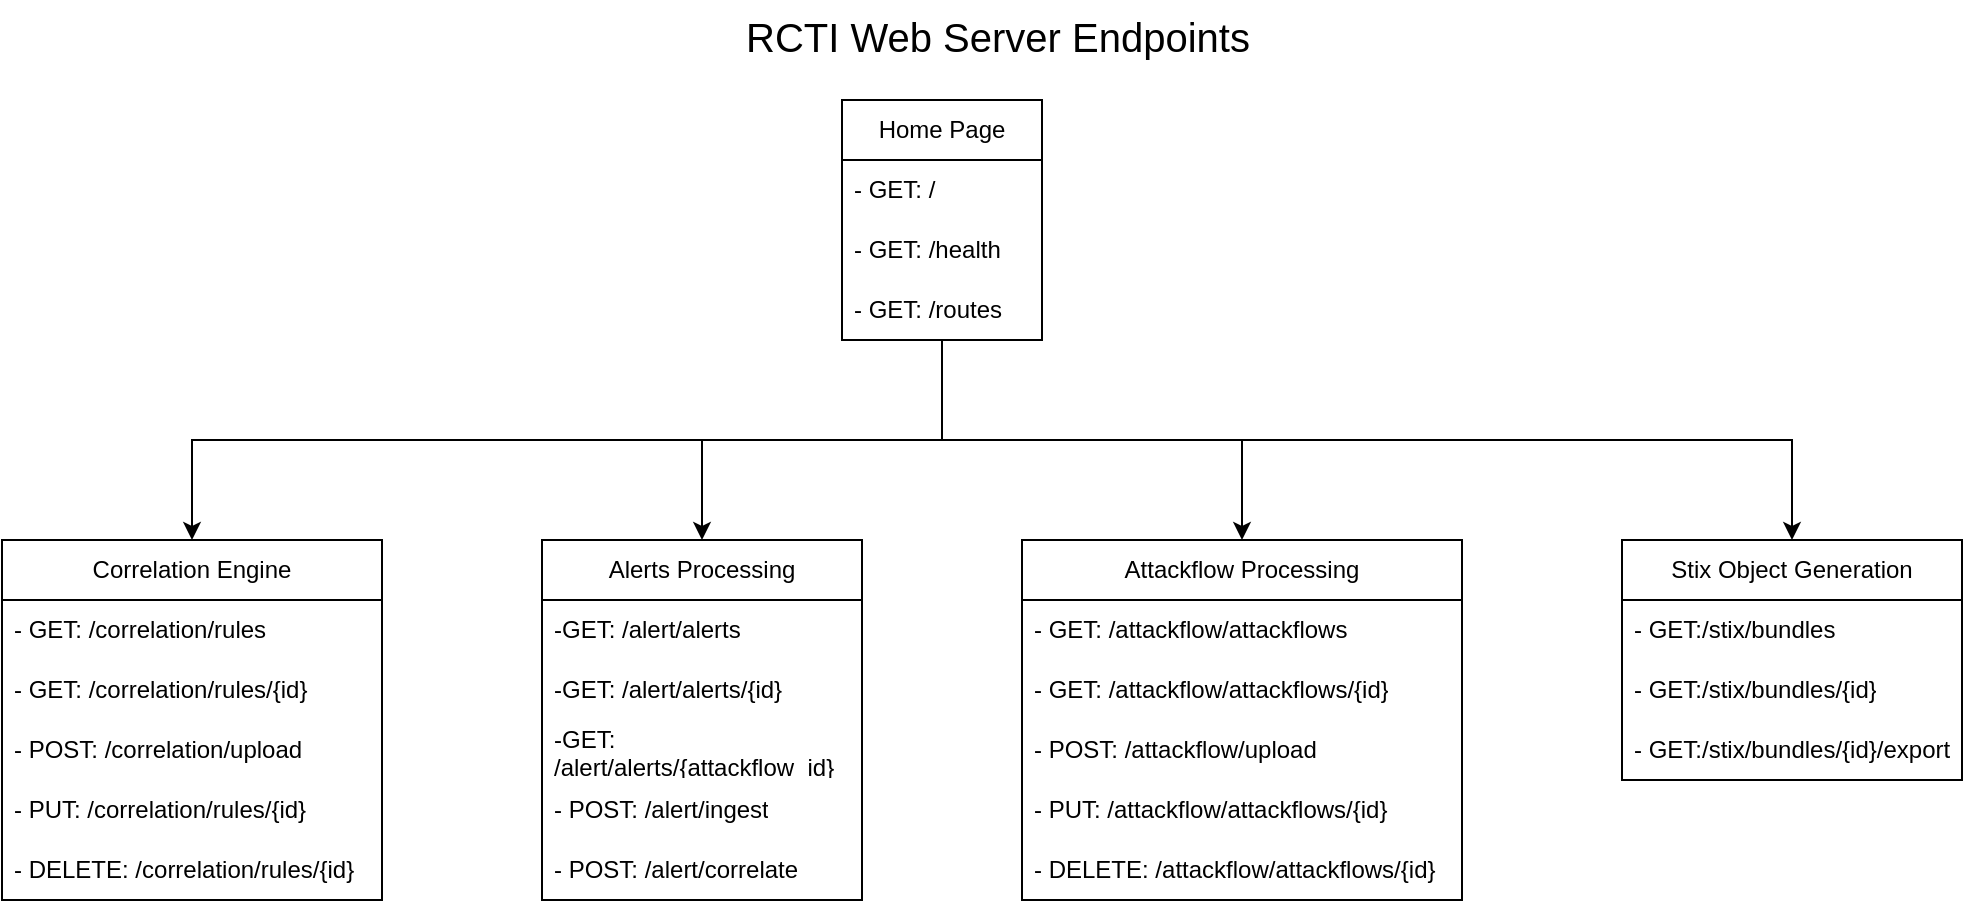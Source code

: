 <mxfile version="27.0.8">
  <diagram id="C5RBs43oDa-KdzZeNtuy" name="Page-1">
    <mxGraphModel dx="2253" dy="1912" grid="1" gridSize="10" guides="1" tooltips="1" connect="1" arrows="1" fold="1" page="1" pageScale="1" pageWidth="827" pageHeight="1169" math="0" shadow="0">
      <root>
        <mxCell id="WIyWlLk6GJQsqaUBKTNV-0" />
        <mxCell id="WIyWlLk6GJQsqaUBKTNV-1" parent="WIyWlLk6GJQsqaUBKTNV-0" />
        <mxCell id="aRaWYCR4P12FPKXvfcs2-6" style="edgeStyle=orthogonalEdgeStyle;rounded=0;orthogonalLoop=1;jettySize=auto;html=1;" edge="1" parent="WIyWlLk6GJQsqaUBKTNV-1" source="yF6jnyTj2Q5qDUWOKTP--29" target="yF6jnyTj2Q5qDUWOKTP--38">
          <mxGeometry relative="1" as="geometry">
            <Array as="points">
              <mxPoint x="420" y="210" />
              <mxPoint x="45" y="210" />
            </Array>
          </mxGeometry>
        </mxCell>
        <mxCell id="aRaWYCR4P12FPKXvfcs2-7" style="edgeStyle=orthogonalEdgeStyle;rounded=0;orthogonalLoop=1;jettySize=auto;html=1;" edge="1" parent="WIyWlLk6GJQsqaUBKTNV-1" source="yF6jnyTj2Q5qDUWOKTP--29" target="yF6jnyTj2Q5qDUWOKTP--68">
          <mxGeometry relative="1" as="geometry" />
        </mxCell>
        <mxCell id="aRaWYCR4P12FPKXvfcs2-8" style="edgeStyle=orthogonalEdgeStyle;rounded=0;orthogonalLoop=1;jettySize=auto;html=1;entryX=0.5;entryY=0;entryDx=0;entryDy=0;" edge="1" parent="WIyWlLk6GJQsqaUBKTNV-1" source="yF6jnyTj2Q5qDUWOKTP--29" target="yF6jnyTj2Q5qDUWOKTP--48">
          <mxGeometry relative="1" as="geometry" />
        </mxCell>
        <mxCell id="aRaWYCR4P12FPKXvfcs2-9" style="edgeStyle=orthogonalEdgeStyle;rounded=0;orthogonalLoop=1;jettySize=auto;html=1;" edge="1" parent="WIyWlLk6GJQsqaUBKTNV-1" source="yF6jnyTj2Q5qDUWOKTP--29" target="yF6jnyTj2Q5qDUWOKTP--53">
          <mxGeometry relative="1" as="geometry">
            <Array as="points">
              <mxPoint x="420" y="210" />
              <mxPoint x="845" y="210" />
            </Array>
          </mxGeometry>
        </mxCell>
        <mxCell id="yF6jnyTj2Q5qDUWOKTP--29" value="Home Page" style="swimlane;fontStyle=0;childLayout=stackLayout;horizontal=1;startSize=30;horizontalStack=0;resizeParent=1;resizeParentMax=0;resizeLast=0;collapsible=1;marginBottom=0;whiteSpace=wrap;html=1;" parent="WIyWlLk6GJQsqaUBKTNV-1" vertex="1">
          <mxGeometry x="370" y="40" width="100" height="120" as="geometry" />
        </mxCell>
        <mxCell id="yF6jnyTj2Q5qDUWOKTP--30" value="- GET: /" style="text;strokeColor=none;fillColor=none;align=left;verticalAlign=middle;spacingLeft=4;spacingRight=4;overflow=hidden;points=[[0,0.5],[1,0.5]];portConstraint=eastwest;rotatable=0;whiteSpace=wrap;html=1;" parent="yF6jnyTj2Q5qDUWOKTP--29" vertex="1">
          <mxGeometry y="30" width="100" height="30" as="geometry" />
        </mxCell>
        <mxCell id="yF6jnyTj2Q5qDUWOKTP--47" value="- GET: /health" style="text;strokeColor=none;fillColor=none;align=left;verticalAlign=middle;spacingLeft=4;spacingRight=4;overflow=hidden;points=[[0,0.5],[1,0.5]];portConstraint=eastwest;rotatable=0;whiteSpace=wrap;html=1;" parent="yF6jnyTj2Q5qDUWOKTP--29" vertex="1">
          <mxGeometry y="60" width="100" height="30" as="geometry" />
        </mxCell>
        <mxCell id="yF6jnyTj2Q5qDUWOKTP--52" value="- GET: /routes" style="text;strokeColor=none;fillColor=none;align=left;verticalAlign=middle;spacingLeft=4;spacingRight=4;overflow=hidden;points=[[0,0.5],[1,0.5]];portConstraint=eastwest;rotatable=0;whiteSpace=wrap;html=1;" parent="yF6jnyTj2Q5qDUWOKTP--29" vertex="1">
          <mxGeometry y="90" width="100" height="30" as="geometry" />
        </mxCell>
        <mxCell id="yF6jnyTj2Q5qDUWOKTP--33" value="&lt;span style=&quot;color: rgb(0, 0, 0); font-family: Helvetica; font-size: 20px; font-style: normal; font-variant-ligatures: normal; font-variant-caps: normal; font-weight: 400; letter-spacing: normal; orphans: 2; text-align: center; text-indent: 0px; text-transform: none; widows: 2; word-spacing: 0px; -webkit-text-stroke-width: 0px; white-space: nowrap; text-decoration-thickness: initial; text-decoration-style: initial; text-decoration-color: initial; float: none; display: inline !important;&quot;&gt;RCTI Web Server Endpoints&lt;/span&gt;" style="text;whiteSpace=wrap;html=1;" parent="WIyWlLk6GJQsqaUBKTNV-1" vertex="1">
          <mxGeometry x="320" y="-10" width="260" height="50" as="geometry" />
        </mxCell>
        <mxCell id="yF6jnyTj2Q5qDUWOKTP--38" value="Correlation Engine" style="swimlane;fontStyle=0;childLayout=stackLayout;horizontal=1;startSize=30;horizontalStack=0;resizeParent=1;resizeParentMax=0;resizeLast=0;collapsible=1;marginBottom=0;whiteSpace=wrap;html=1;" parent="WIyWlLk6GJQsqaUBKTNV-1" vertex="1">
          <mxGeometry x="-50" y="260" width="190" height="180" as="geometry" />
        </mxCell>
        <mxCell id="yF6jnyTj2Q5qDUWOKTP--74" value="- GET: /correlation/rules" style="text;strokeColor=none;fillColor=none;align=left;verticalAlign=middle;spacingLeft=4;spacingRight=4;overflow=hidden;points=[[0,0.5],[1,0.5]];portConstraint=eastwest;rotatable=0;whiteSpace=wrap;html=1;" parent="yF6jnyTj2Q5qDUWOKTP--38" vertex="1">
          <mxGeometry y="30" width="190" height="30" as="geometry" />
        </mxCell>
        <mxCell id="yF6jnyTj2Q5qDUWOKTP--39" value="- GET: /correlation/rules/{id}" style="text;strokeColor=none;fillColor=none;align=left;verticalAlign=middle;spacingLeft=4;spacingRight=4;overflow=hidden;points=[[0,0.5],[1,0.5]];portConstraint=eastwest;rotatable=0;whiteSpace=wrap;html=1;" parent="yF6jnyTj2Q5qDUWOKTP--38" vertex="1">
          <mxGeometry y="60" width="190" height="30" as="geometry" />
        </mxCell>
        <mxCell id="yF6jnyTj2Q5qDUWOKTP--41" value="- POST: /correlation/upload" style="text;strokeColor=none;fillColor=none;align=left;verticalAlign=middle;spacingLeft=4;spacingRight=4;overflow=hidden;points=[[0,0.5],[1,0.5]];portConstraint=eastwest;rotatable=0;whiteSpace=wrap;html=1;" parent="yF6jnyTj2Q5qDUWOKTP--38" vertex="1">
          <mxGeometry y="90" width="190" height="30" as="geometry" />
        </mxCell>
        <mxCell id="yF6jnyTj2Q5qDUWOKTP--82" value="- PUT: /correlation/rules/{id}" style="text;strokeColor=none;fillColor=none;align=left;verticalAlign=middle;spacingLeft=4;spacingRight=4;overflow=hidden;points=[[0,0.5],[1,0.5]];portConstraint=eastwest;rotatable=0;whiteSpace=wrap;html=1;" parent="yF6jnyTj2Q5qDUWOKTP--38" vertex="1">
          <mxGeometry y="120" width="190" height="30" as="geometry" />
        </mxCell>
        <mxCell id="yF6jnyTj2Q5qDUWOKTP--83" value="- DELETE: /correlation/rules/{id}" style="text;strokeColor=none;fillColor=none;align=left;verticalAlign=middle;spacingLeft=4;spacingRight=4;overflow=hidden;points=[[0,0.5],[1,0.5]];portConstraint=eastwest;rotatable=0;whiteSpace=wrap;html=1;" parent="yF6jnyTj2Q5qDUWOKTP--38" vertex="1">
          <mxGeometry y="150" width="190" height="30" as="geometry" />
        </mxCell>
        <mxCell id="yF6jnyTj2Q5qDUWOKTP--48" value="Attackflow Processing" style="swimlane;fontStyle=0;childLayout=stackLayout;horizontal=1;startSize=30;horizontalStack=0;resizeParent=1;resizeParentMax=0;resizeLast=0;collapsible=1;marginBottom=0;whiteSpace=wrap;html=1;" parent="WIyWlLk6GJQsqaUBKTNV-1" vertex="1">
          <mxGeometry x="460" y="260" width="220" height="180" as="geometry" />
        </mxCell>
        <mxCell id="yF6jnyTj2Q5qDUWOKTP--50" value="- GET: /attackflow/attackflows" style="text;strokeColor=none;fillColor=none;align=left;verticalAlign=middle;spacingLeft=4;spacingRight=4;overflow=hidden;points=[[0,0.5],[1,0.5]];portConstraint=eastwest;rotatable=0;whiteSpace=wrap;html=1;" parent="yF6jnyTj2Q5qDUWOKTP--48" vertex="1">
          <mxGeometry y="30" width="220" height="30" as="geometry" />
        </mxCell>
        <mxCell id="yF6jnyTj2Q5qDUWOKTP--79" value="- GET: /attackflow/attackflows/{id}" style="text;strokeColor=none;fillColor=none;align=left;verticalAlign=middle;spacingLeft=4;spacingRight=4;overflow=hidden;points=[[0,0.5],[1,0.5]];portConstraint=eastwest;rotatable=0;whiteSpace=wrap;html=1;" parent="yF6jnyTj2Q5qDUWOKTP--48" vertex="1">
          <mxGeometry y="60" width="220" height="30" as="geometry" />
        </mxCell>
        <mxCell id="yF6jnyTj2Q5qDUWOKTP--51" value="- POST: /attackflow/upload" style="text;strokeColor=none;fillColor=none;align=left;verticalAlign=middle;spacingLeft=4;spacingRight=4;overflow=hidden;points=[[0,0.5],[1,0.5]];portConstraint=eastwest;rotatable=0;whiteSpace=wrap;html=1;" parent="yF6jnyTj2Q5qDUWOKTP--48" vertex="1">
          <mxGeometry y="90" width="220" height="30" as="geometry" />
        </mxCell>
        <mxCell id="yF6jnyTj2Q5qDUWOKTP--84" value="- PUT: /attackflow/attackflows/{id}" style="text;strokeColor=none;fillColor=none;align=left;verticalAlign=middle;spacingLeft=4;spacingRight=4;overflow=hidden;points=[[0,0.5],[1,0.5]];portConstraint=eastwest;rotatable=0;whiteSpace=wrap;html=1;" parent="yF6jnyTj2Q5qDUWOKTP--48" vertex="1">
          <mxGeometry y="120" width="220" height="30" as="geometry" />
        </mxCell>
        <mxCell id="yF6jnyTj2Q5qDUWOKTP--85" value="- DELETE: /attackflow/attackflows/{id}" style="text;strokeColor=none;fillColor=none;align=left;verticalAlign=middle;spacingLeft=4;spacingRight=4;overflow=hidden;points=[[0,0.5],[1,0.5]];portConstraint=eastwest;rotatable=0;whiteSpace=wrap;html=1;" parent="yF6jnyTj2Q5qDUWOKTP--48" vertex="1">
          <mxGeometry y="150" width="220" height="30" as="geometry" />
        </mxCell>
        <mxCell id="yF6jnyTj2Q5qDUWOKTP--53" value="Stix Object Generation" style="swimlane;fontStyle=0;childLayout=stackLayout;horizontal=1;startSize=30;horizontalStack=0;resizeParent=1;resizeParentMax=0;resizeLast=0;collapsible=1;marginBottom=0;whiteSpace=wrap;html=1;" parent="WIyWlLk6GJQsqaUBKTNV-1" vertex="1">
          <mxGeometry x="760" y="260" width="170" height="120" as="geometry" />
        </mxCell>
        <mxCell id="yF6jnyTj2Q5qDUWOKTP--54" value="- GET:/stix/bundles" style="text;strokeColor=none;fillColor=none;align=left;verticalAlign=middle;spacingLeft=4;spacingRight=4;overflow=hidden;points=[[0,0.5],[1,0.5]];portConstraint=eastwest;rotatable=0;whiteSpace=wrap;html=1;" parent="yF6jnyTj2Q5qDUWOKTP--53" vertex="1">
          <mxGeometry y="30" width="170" height="30" as="geometry" />
        </mxCell>
        <mxCell id="yF6jnyTj2Q5qDUWOKTP--86" value="- GET:/stix/bundles/{id}" style="text;strokeColor=none;fillColor=none;align=left;verticalAlign=middle;spacingLeft=4;spacingRight=4;overflow=hidden;points=[[0,0.5],[1,0.5]];portConstraint=eastwest;rotatable=0;whiteSpace=wrap;html=1;" parent="yF6jnyTj2Q5qDUWOKTP--53" vertex="1">
          <mxGeometry y="60" width="170" height="30" as="geometry" />
        </mxCell>
        <mxCell id="yF6jnyTj2Q5qDUWOKTP--87" value="- GET:/stix/bundles/{id}/export" style="text;strokeColor=none;fillColor=none;align=left;verticalAlign=middle;spacingLeft=4;spacingRight=4;overflow=hidden;points=[[0,0.5],[1,0.5]];portConstraint=eastwest;rotatable=0;whiteSpace=wrap;html=1;" parent="yF6jnyTj2Q5qDUWOKTP--53" vertex="1">
          <mxGeometry y="90" width="170" height="30" as="geometry" />
        </mxCell>
        <mxCell id="yF6jnyTj2Q5qDUWOKTP--68" value="Alerts Processing" style="swimlane;fontStyle=0;childLayout=stackLayout;horizontal=1;startSize=30;horizontalStack=0;resizeParent=1;resizeParentMax=0;resizeLast=0;collapsible=1;marginBottom=0;whiteSpace=wrap;html=1;" parent="WIyWlLk6GJQsqaUBKTNV-1" vertex="1">
          <mxGeometry x="220" y="260" width="160" height="180" as="geometry" />
        </mxCell>
        <mxCell id="yF6jnyTj2Q5qDUWOKTP--69" value="-GET: /alert/alerts" style="text;strokeColor=none;fillColor=none;align=left;verticalAlign=middle;spacingLeft=4;spacingRight=4;overflow=hidden;points=[[0,0.5],[1,0.5]];portConstraint=eastwest;rotatable=0;whiteSpace=wrap;html=1;" parent="yF6jnyTj2Q5qDUWOKTP--68" vertex="1">
          <mxGeometry y="30" width="160" height="30" as="geometry" />
        </mxCell>
        <mxCell id="yF6jnyTj2Q5qDUWOKTP--78" value="-GET: /alert/alerts/{id}" style="text;strokeColor=none;fillColor=none;align=left;verticalAlign=middle;spacingLeft=4;spacingRight=4;overflow=hidden;points=[[0,0.5],[1,0.5]];portConstraint=eastwest;rotatable=0;whiteSpace=wrap;html=1;" parent="yF6jnyTj2Q5qDUWOKTP--68" vertex="1">
          <mxGeometry y="60" width="160" height="30" as="geometry" />
        </mxCell>
        <mxCell id="aRaWYCR4P12FPKXvfcs2-1" value="-GET: /alert/alerts/{attackflow_id}" style="text;strokeColor=none;fillColor=none;align=left;verticalAlign=middle;spacingLeft=4;spacingRight=4;overflow=hidden;points=[[0,0.5],[1,0.5]];portConstraint=eastwest;rotatable=0;whiteSpace=wrap;html=1;" vertex="1" parent="yF6jnyTj2Q5qDUWOKTP--68">
          <mxGeometry y="90" width="160" height="30" as="geometry" />
        </mxCell>
        <mxCell id="yF6jnyTj2Q5qDUWOKTP--70" value="- POST: /alert/ingest" style="text;strokeColor=none;fillColor=none;align=left;verticalAlign=middle;spacingLeft=4;spacingRight=4;overflow=hidden;points=[[0,0.5],[1,0.5]];portConstraint=eastwest;rotatable=0;whiteSpace=wrap;html=1;" parent="yF6jnyTj2Q5qDUWOKTP--68" vertex="1">
          <mxGeometry y="120" width="160" height="30" as="geometry" />
        </mxCell>
        <mxCell id="yF6jnyTj2Q5qDUWOKTP--71" value="- POST: /alert/correlate" style="text;strokeColor=none;fillColor=none;align=left;verticalAlign=middle;spacingLeft=4;spacingRight=4;overflow=hidden;points=[[0,0.5],[1,0.5]];portConstraint=eastwest;rotatable=0;whiteSpace=wrap;html=1;" parent="yF6jnyTj2Q5qDUWOKTP--68" vertex="1">
          <mxGeometry y="150" width="160" height="30" as="geometry" />
        </mxCell>
      </root>
    </mxGraphModel>
  </diagram>
</mxfile>
